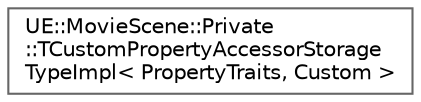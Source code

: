 digraph "Graphical Class Hierarchy"
{
 // INTERACTIVE_SVG=YES
 // LATEX_PDF_SIZE
  bgcolor="transparent";
  edge [fontname=Helvetica,fontsize=10,labelfontname=Helvetica,labelfontsize=10];
  node [fontname=Helvetica,fontsize=10,shape=box,height=0.2,width=0.4];
  rankdir="LR";
  Node0 [id="Node000000",label="UE::MovieScene::Private\l::TCustomPropertyAccessorStorage\lTypeImpl\< PropertyTraits, Custom \>",height=0.2,width=0.4,color="grey40", fillcolor="white", style="filled",URL="$dd/d34/structUE_1_1MovieScene_1_1Private_1_1TCustomPropertyAccessorStorageTypeImpl.html",tooltip="Utility class for selecting a property traits' CustomAccessorStorageType, or StorageType if not defin..."];
}

